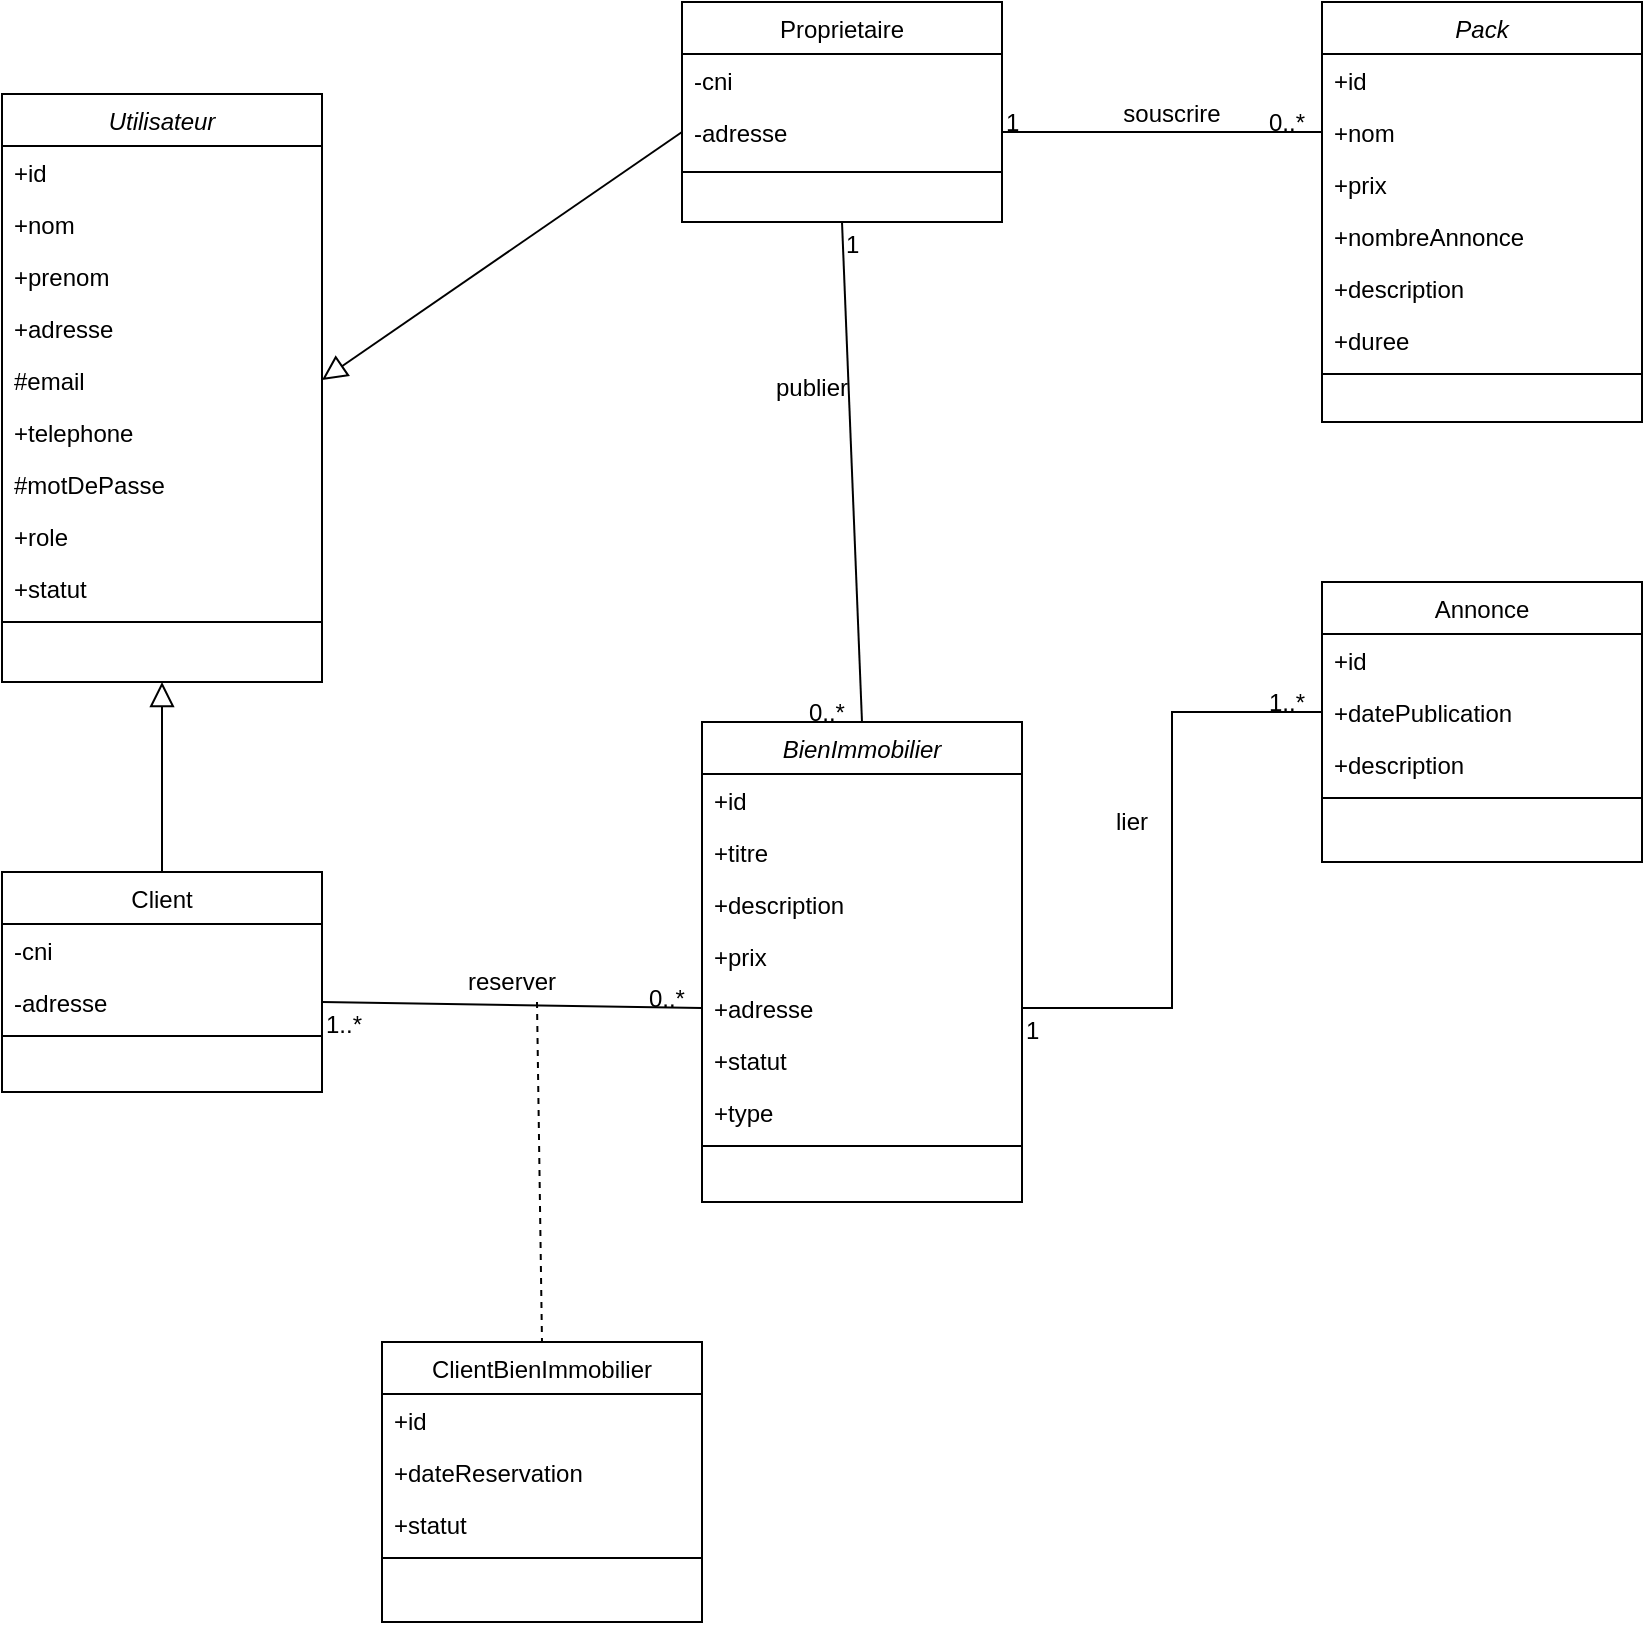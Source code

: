 <mxfile version="25.0.3">
  <diagram name="Page-1" id="t_hD77MALGRrmFzOyVO3">
    <mxGraphModel dx="1311" dy="659" grid="1" gridSize="10" guides="1" tooltips="1" connect="1" arrows="1" fold="1" page="1" pageScale="1" pageWidth="827" pageHeight="1169" math="0" shadow="0">
      <root>
        <mxCell id="0" />
        <mxCell id="1" parent="0" />
        <mxCell id="FBpg7KX4n1Z7LLz9qoYs-1" value="Utilisateur" style="swimlane;fontStyle=2;align=center;verticalAlign=top;childLayout=stackLayout;horizontal=1;startSize=26;horizontalStack=0;resizeParent=1;resizeLast=0;collapsible=1;marginBottom=0;rounded=0;shadow=0;strokeWidth=1;" vertex="1" parent="1">
          <mxGeometry x="80" y="86" width="160" height="294" as="geometry">
            <mxRectangle x="230" y="140" width="160" height="26" as="alternateBounds" />
          </mxGeometry>
        </mxCell>
        <mxCell id="FBpg7KX4n1Z7LLz9qoYs-2" value="+id" style="text;align=left;verticalAlign=top;spacingLeft=4;spacingRight=4;overflow=hidden;rotatable=0;points=[[0,0.5],[1,0.5]];portConstraint=eastwest;" vertex="1" parent="FBpg7KX4n1Z7LLz9qoYs-1">
          <mxGeometry y="26" width="160" height="26" as="geometry" />
        </mxCell>
        <mxCell id="FBpg7KX4n1Z7LLz9qoYs-3" value="+nom&#xa;" style="text;align=left;verticalAlign=top;spacingLeft=4;spacingRight=4;overflow=hidden;rotatable=0;points=[[0,0.5],[1,0.5]];portConstraint=eastwest;rounded=0;shadow=0;html=0;" vertex="1" parent="FBpg7KX4n1Z7LLz9qoYs-1">
          <mxGeometry y="52" width="160" height="26" as="geometry" />
        </mxCell>
        <mxCell id="FBpg7KX4n1Z7LLz9qoYs-34" value="+prenom" style="text;align=left;verticalAlign=top;spacingLeft=4;spacingRight=4;overflow=hidden;rotatable=0;points=[[0,0.5],[1,0.5]];portConstraint=eastwest;rounded=0;shadow=0;html=0;" vertex="1" parent="FBpg7KX4n1Z7LLz9qoYs-1">
          <mxGeometry y="78" width="160" height="26" as="geometry" />
        </mxCell>
        <mxCell id="FBpg7KX4n1Z7LLz9qoYs-4" value="+adresse" style="text;align=left;verticalAlign=top;spacingLeft=4;spacingRight=4;overflow=hidden;rotatable=0;points=[[0,0.5],[1,0.5]];portConstraint=eastwest;rounded=0;shadow=0;html=0;" vertex="1" parent="FBpg7KX4n1Z7LLz9qoYs-1">
          <mxGeometry y="104" width="160" height="26" as="geometry" />
        </mxCell>
        <mxCell id="FBpg7KX4n1Z7LLz9qoYs-39" value="#email" style="text;align=left;verticalAlign=top;spacingLeft=4;spacingRight=4;overflow=hidden;rotatable=0;points=[[0,0.5],[1,0.5]];portConstraint=eastwest;rounded=0;shadow=0;html=0;" vertex="1" parent="FBpg7KX4n1Z7LLz9qoYs-1">
          <mxGeometry y="130" width="160" height="26" as="geometry" />
        </mxCell>
        <mxCell id="FBpg7KX4n1Z7LLz9qoYs-36" value="+telephone" style="text;align=left;verticalAlign=top;spacingLeft=4;spacingRight=4;overflow=hidden;rotatable=0;points=[[0,0.5],[1,0.5]];portConstraint=eastwest;rounded=0;shadow=0;html=0;" vertex="1" parent="FBpg7KX4n1Z7LLz9qoYs-1">
          <mxGeometry y="156" width="160" height="26" as="geometry" />
        </mxCell>
        <mxCell id="FBpg7KX4n1Z7LLz9qoYs-35" value="#motDePasse" style="text;align=left;verticalAlign=top;spacingLeft=4;spacingRight=4;overflow=hidden;rotatable=0;points=[[0,0.5],[1,0.5]];portConstraint=eastwest;rounded=0;shadow=0;html=0;" vertex="1" parent="FBpg7KX4n1Z7LLz9qoYs-1">
          <mxGeometry y="182" width="160" height="26" as="geometry" />
        </mxCell>
        <mxCell id="FBpg7KX4n1Z7LLz9qoYs-38" value="+role" style="text;align=left;verticalAlign=top;spacingLeft=4;spacingRight=4;overflow=hidden;rotatable=0;points=[[0,0.5],[1,0.5]];portConstraint=eastwest;rounded=0;shadow=0;html=0;" vertex="1" parent="FBpg7KX4n1Z7LLz9qoYs-1">
          <mxGeometry y="208" width="160" height="26" as="geometry" />
        </mxCell>
        <mxCell id="FBpg7KX4n1Z7LLz9qoYs-33" value="+statut" style="text;align=left;verticalAlign=top;spacingLeft=4;spacingRight=4;overflow=hidden;rotatable=0;points=[[0,0.5],[1,0.5]];portConstraint=eastwest;rounded=0;shadow=0;html=0;" vertex="1" parent="FBpg7KX4n1Z7LLz9qoYs-1">
          <mxGeometry y="234" width="160" height="26" as="geometry" />
        </mxCell>
        <mxCell id="FBpg7KX4n1Z7LLz9qoYs-5" value="" style="line;html=1;strokeWidth=1;align=left;verticalAlign=middle;spacingTop=-1;spacingLeft=3;spacingRight=3;rotatable=0;labelPosition=right;points=[];portConstraint=eastwest;" vertex="1" parent="FBpg7KX4n1Z7LLz9qoYs-1">
          <mxGeometry y="260" width="160" height="8" as="geometry" />
        </mxCell>
        <mxCell id="FBpg7KX4n1Z7LLz9qoYs-18" value="Proprietaire" style="swimlane;fontStyle=0;align=center;verticalAlign=top;childLayout=stackLayout;horizontal=1;startSize=26;horizontalStack=0;resizeParent=1;resizeLast=0;collapsible=1;marginBottom=0;rounded=0;shadow=0;strokeWidth=1;" vertex="1" parent="1">
          <mxGeometry x="420" y="40" width="160" height="110" as="geometry">
            <mxRectangle x="550" y="140" width="160" height="26" as="alternateBounds" />
          </mxGeometry>
        </mxCell>
        <mxCell id="FBpg7KX4n1Z7LLz9qoYs-19" value="-cni" style="text;align=left;verticalAlign=top;spacingLeft=4;spacingRight=4;overflow=hidden;rotatable=0;points=[[0,0.5],[1,0.5]];portConstraint=eastwest;" vertex="1" parent="FBpg7KX4n1Z7LLz9qoYs-18">
          <mxGeometry y="26" width="160" height="26" as="geometry" />
        </mxCell>
        <mxCell id="FBpg7KX4n1Z7LLz9qoYs-20" value="-adresse" style="text;align=left;verticalAlign=top;spacingLeft=4;spacingRight=4;overflow=hidden;rotatable=0;points=[[0,0.5],[1,0.5]];portConstraint=eastwest;rounded=0;shadow=0;html=0;" vertex="1" parent="FBpg7KX4n1Z7LLz9qoYs-18">
          <mxGeometry y="52" width="160" height="26" as="geometry" />
        </mxCell>
        <mxCell id="FBpg7KX4n1Z7LLz9qoYs-24" value="" style="line;html=1;strokeWidth=1;align=left;verticalAlign=middle;spacingTop=-1;spacingLeft=3;spacingRight=3;rotatable=0;labelPosition=right;points=[];portConstraint=eastwest;" vertex="1" parent="FBpg7KX4n1Z7LLz9qoYs-18">
          <mxGeometry y="78" width="160" height="14" as="geometry" />
        </mxCell>
        <mxCell id="FBpg7KX4n1Z7LLz9qoYs-27" value="" style="endArrow=none;shadow=0;strokeWidth=1;rounded=0;endFill=0;exitX=1;exitY=0.5;exitDx=0;exitDy=0;entryX=0;entryY=0.5;entryDx=0;entryDy=0;edgeStyle=elbowEdgeStyle;" edge="1" parent="1" source="FBpg7KX4n1Z7LLz9qoYs-20" target="FBpg7KX4n1Z7LLz9qoYs-46">
          <mxGeometry x="0.5" y="41" relative="1" as="geometry">
            <mxPoint x="520" y="200" as="sourcePoint" />
            <mxPoint x="606" y="200" as="targetPoint" />
            <mxPoint x="-40" y="32" as="offset" />
          </mxGeometry>
        </mxCell>
        <mxCell id="FBpg7KX4n1Z7LLz9qoYs-28" value="1" style="resizable=0;align=left;verticalAlign=bottom;labelBackgroundColor=none;fontSize=12;" connectable="0" vertex="1" parent="FBpg7KX4n1Z7LLz9qoYs-27">
          <mxGeometry x="-1" relative="1" as="geometry">
            <mxPoint y="4" as="offset" />
          </mxGeometry>
        </mxCell>
        <mxCell id="FBpg7KX4n1Z7LLz9qoYs-29" value="0..*" style="resizable=0;align=right;verticalAlign=bottom;labelBackgroundColor=none;fontSize=12;" connectable="0" vertex="1" parent="FBpg7KX4n1Z7LLz9qoYs-27">
          <mxGeometry x="1" relative="1" as="geometry">
            <mxPoint x="-7" y="4" as="offset" />
          </mxGeometry>
        </mxCell>
        <mxCell id="FBpg7KX4n1Z7LLz9qoYs-40" value="Client" style="swimlane;fontStyle=0;align=center;verticalAlign=top;childLayout=stackLayout;horizontal=1;startSize=26;horizontalStack=0;resizeParent=1;resizeLast=0;collapsible=1;marginBottom=0;rounded=0;shadow=0;strokeWidth=1;" vertex="1" parent="1">
          <mxGeometry x="80" y="475" width="160" height="110" as="geometry">
            <mxRectangle x="550" y="140" width="160" height="26" as="alternateBounds" />
          </mxGeometry>
        </mxCell>
        <mxCell id="FBpg7KX4n1Z7LLz9qoYs-41" value="-cni" style="text;align=left;verticalAlign=top;spacingLeft=4;spacingRight=4;overflow=hidden;rotatable=0;points=[[0,0.5],[1,0.5]];portConstraint=eastwest;" vertex="1" parent="FBpg7KX4n1Z7LLz9qoYs-40">
          <mxGeometry y="26" width="160" height="26" as="geometry" />
        </mxCell>
        <mxCell id="FBpg7KX4n1Z7LLz9qoYs-42" value="-adresse" style="text;align=left;verticalAlign=top;spacingLeft=4;spacingRight=4;overflow=hidden;rotatable=0;points=[[0,0.5],[1,0.5]];portConstraint=eastwest;rounded=0;shadow=0;html=0;" vertex="1" parent="FBpg7KX4n1Z7LLz9qoYs-40">
          <mxGeometry y="52" width="160" height="26" as="geometry" />
        </mxCell>
        <mxCell id="FBpg7KX4n1Z7LLz9qoYs-43" value="" style="line;html=1;strokeWidth=1;align=left;verticalAlign=middle;spacingTop=-1;spacingLeft=3;spacingRight=3;rotatable=0;labelPosition=right;points=[];portConstraint=eastwest;" vertex="1" parent="FBpg7KX4n1Z7LLz9qoYs-40">
          <mxGeometry y="78" width="160" height="8" as="geometry" />
        </mxCell>
        <mxCell id="FBpg7KX4n1Z7LLz9qoYs-44" value="Pack" style="swimlane;fontStyle=2;align=center;verticalAlign=top;childLayout=stackLayout;horizontal=1;startSize=26;horizontalStack=0;resizeParent=1;resizeLast=0;collapsible=1;marginBottom=0;rounded=0;shadow=0;strokeWidth=1;" vertex="1" parent="1">
          <mxGeometry x="740" y="40" width="160" height="210" as="geometry">
            <mxRectangle x="230" y="140" width="160" height="26" as="alternateBounds" />
          </mxGeometry>
        </mxCell>
        <mxCell id="FBpg7KX4n1Z7LLz9qoYs-45" value="+id" style="text;align=left;verticalAlign=top;spacingLeft=4;spacingRight=4;overflow=hidden;rotatable=0;points=[[0,0.5],[1,0.5]];portConstraint=eastwest;" vertex="1" parent="FBpg7KX4n1Z7LLz9qoYs-44">
          <mxGeometry y="26" width="160" height="26" as="geometry" />
        </mxCell>
        <mxCell id="FBpg7KX4n1Z7LLz9qoYs-46" value="+nom&#xa;" style="text;align=left;verticalAlign=top;spacingLeft=4;spacingRight=4;overflow=hidden;rotatable=0;points=[[0,0.5],[1,0.5]];portConstraint=eastwest;rounded=0;shadow=0;html=0;" vertex="1" parent="FBpg7KX4n1Z7LLz9qoYs-44">
          <mxGeometry y="52" width="160" height="26" as="geometry" />
        </mxCell>
        <mxCell id="FBpg7KX4n1Z7LLz9qoYs-47" value="+prix" style="text;align=left;verticalAlign=top;spacingLeft=4;spacingRight=4;overflow=hidden;rotatable=0;points=[[0,0.5],[1,0.5]];portConstraint=eastwest;rounded=0;shadow=0;html=0;" vertex="1" parent="FBpg7KX4n1Z7LLz9qoYs-44">
          <mxGeometry y="78" width="160" height="26" as="geometry" />
        </mxCell>
        <mxCell id="FBpg7KX4n1Z7LLz9qoYs-48" value="+nombreAnnonce" style="text;align=left;verticalAlign=top;spacingLeft=4;spacingRight=4;overflow=hidden;rotatable=0;points=[[0,0.5],[1,0.5]];portConstraint=eastwest;rounded=0;shadow=0;html=0;" vertex="1" parent="FBpg7KX4n1Z7LLz9qoYs-44">
          <mxGeometry y="104" width="160" height="26" as="geometry" />
        </mxCell>
        <mxCell id="FBpg7KX4n1Z7LLz9qoYs-49" value="+description" style="text;align=left;verticalAlign=top;spacingLeft=4;spacingRight=4;overflow=hidden;rotatable=0;points=[[0,0.5],[1,0.5]];portConstraint=eastwest;rounded=0;shadow=0;html=0;" vertex="1" parent="FBpg7KX4n1Z7LLz9qoYs-44">
          <mxGeometry y="130" width="160" height="26" as="geometry" />
        </mxCell>
        <mxCell id="FBpg7KX4n1Z7LLz9qoYs-50" value="+duree" style="text;align=left;verticalAlign=top;spacingLeft=4;spacingRight=4;overflow=hidden;rotatable=0;points=[[0,0.5],[1,0.5]];portConstraint=eastwest;rounded=0;shadow=0;html=0;" vertex="1" parent="FBpg7KX4n1Z7LLz9qoYs-44">
          <mxGeometry y="156" width="160" height="26" as="geometry" />
        </mxCell>
        <mxCell id="FBpg7KX4n1Z7LLz9qoYs-54" value="" style="line;html=1;strokeWidth=1;align=left;verticalAlign=middle;spacingTop=-1;spacingLeft=3;spacingRight=3;rotatable=0;labelPosition=right;points=[];portConstraint=eastwest;" vertex="1" parent="FBpg7KX4n1Z7LLz9qoYs-44">
          <mxGeometry y="182" width="160" height="8" as="geometry" />
        </mxCell>
        <mxCell id="FBpg7KX4n1Z7LLz9qoYs-55" value="BienImmobilier" style="swimlane;fontStyle=2;align=center;verticalAlign=top;childLayout=stackLayout;horizontal=1;startSize=26;horizontalStack=0;resizeParent=1;resizeLast=0;collapsible=1;marginBottom=0;rounded=0;shadow=0;strokeWidth=1;" vertex="1" parent="1">
          <mxGeometry x="430" y="400" width="160" height="240" as="geometry">
            <mxRectangle x="230" y="140" width="160" height="26" as="alternateBounds" />
          </mxGeometry>
        </mxCell>
        <mxCell id="FBpg7KX4n1Z7LLz9qoYs-56" value="+id" style="text;align=left;verticalAlign=top;spacingLeft=4;spacingRight=4;overflow=hidden;rotatable=0;points=[[0,0.5],[1,0.5]];portConstraint=eastwest;" vertex="1" parent="FBpg7KX4n1Z7LLz9qoYs-55">
          <mxGeometry y="26" width="160" height="26" as="geometry" />
        </mxCell>
        <mxCell id="FBpg7KX4n1Z7LLz9qoYs-57" value="+titre" style="text;align=left;verticalAlign=top;spacingLeft=4;spacingRight=4;overflow=hidden;rotatable=0;points=[[0,0.5],[1,0.5]];portConstraint=eastwest;rounded=0;shadow=0;html=0;" vertex="1" parent="FBpg7KX4n1Z7LLz9qoYs-55">
          <mxGeometry y="52" width="160" height="26" as="geometry" />
        </mxCell>
        <mxCell id="FBpg7KX4n1Z7LLz9qoYs-60" value="+description" style="text;align=left;verticalAlign=top;spacingLeft=4;spacingRight=4;overflow=hidden;rotatable=0;points=[[0,0.5],[1,0.5]];portConstraint=eastwest;rounded=0;shadow=0;html=0;" vertex="1" parent="FBpg7KX4n1Z7LLz9qoYs-55">
          <mxGeometry y="78" width="160" height="26" as="geometry" />
        </mxCell>
        <mxCell id="FBpg7KX4n1Z7LLz9qoYs-58" value="+prix" style="text;align=left;verticalAlign=top;spacingLeft=4;spacingRight=4;overflow=hidden;rotatable=0;points=[[0,0.5],[1,0.5]];portConstraint=eastwest;rounded=0;shadow=0;html=0;" vertex="1" parent="FBpg7KX4n1Z7LLz9qoYs-55">
          <mxGeometry y="104" width="160" height="26" as="geometry" />
        </mxCell>
        <mxCell id="FBpg7KX4n1Z7LLz9qoYs-59" value="+adresse" style="text;align=left;verticalAlign=top;spacingLeft=4;spacingRight=4;overflow=hidden;rotatable=0;points=[[0,0.5],[1,0.5]];portConstraint=eastwest;rounded=0;shadow=0;html=0;" vertex="1" parent="FBpg7KX4n1Z7LLz9qoYs-55">
          <mxGeometry y="130" width="160" height="26" as="geometry" />
        </mxCell>
        <mxCell id="FBpg7KX4n1Z7LLz9qoYs-61" value="+statut" style="text;align=left;verticalAlign=top;spacingLeft=4;spacingRight=4;overflow=hidden;rotatable=0;points=[[0,0.5],[1,0.5]];portConstraint=eastwest;rounded=0;shadow=0;html=0;" vertex="1" parent="FBpg7KX4n1Z7LLz9qoYs-55">
          <mxGeometry y="156" width="160" height="26" as="geometry" />
        </mxCell>
        <mxCell id="FBpg7KX4n1Z7LLz9qoYs-65" value="+type" style="text;align=left;verticalAlign=top;spacingLeft=4;spacingRight=4;overflow=hidden;rotatable=0;points=[[0,0.5],[1,0.5]];portConstraint=eastwest;rounded=0;shadow=0;html=0;" vertex="1" parent="FBpg7KX4n1Z7LLz9qoYs-55">
          <mxGeometry y="182" width="160" height="26" as="geometry" />
        </mxCell>
        <mxCell id="FBpg7KX4n1Z7LLz9qoYs-62" value="" style="line;html=1;strokeWidth=1;align=left;verticalAlign=middle;spacingTop=-1;spacingLeft=3;spacingRight=3;rotatable=0;labelPosition=right;points=[];portConstraint=eastwest;" vertex="1" parent="FBpg7KX4n1Z7LLz9qoYs-55">
          <mxGeometry y="208" width="160" height="8" as="geometry" />
        </mxCell>
        <mxCell id="FBpg7KX4n1Z7LLz9qoYs-66" value="ClientBienImmobilier" style="swimlane;fontStyle=0;align=center;verticalAlign=top;childLayout=stackLayout;horizontal=1;startSize=26;horizontalStack=0;resizeParent=1;resizeLast=0;collapsible=1;marginBottom=0;rounded=0;shadow=0;strokeWidth=1;" vertex="1" parent="1">
          <mxGeometry x="270" y="710" width="160" height="140" as="geometry">
            <mxRectangle x="550" y="140" width="160" height="26" as="alternateBounds" />
          </mxGeometry>
        </mxCell>
        <mxCell id="FBpg7KX4n1Z7LLz9qoYs-67" value="+id" style="text;align=left;verticalAlign=top;spacingLeft=4;spacingRight=4;overflow=hidden;rotatable=0;points=[[0,0.5],[1,0.5]];portConstraint=eastwest;" vertex="1" parent="FBpg7KX4n1Z7LLz9qoYs-66">
          <mxGeometry y="26" width="160" height="26" as="geometry" />
        </mxCell>
        <mxCell id="FBpg7KX4n1Z7LLz9qoYs-70" value="+dateReservation" style="text;align=left;verticalAlign=top;spacingLeft=4;spacingRight=4;overflow=hidden;rotatable=0;points=[[0,0.5],[1,0.5]];portConstraint=eastwest;rounded=0;shadow=0;html=0;" vertex="1" parent="FBpg7KX4n1Z7LLz9qoYs-66">
          <mxGeometry y="52" width="160" height="26" as="geometry" />
        </mxCell>
        <mxCell id="FBpg7KX4n1Z7LLz9qoYs-68" value="+statut" style="text;align=left;verticalAlign=top;spacingLeft=4;spacingRight=4;overflow=hidden;rotatable=0;points=[[0,0.5],[1,0.5]];portConstraint=eastwest;rounded=0;shadow=0;html=0;" vertex="1" parent="FBpg7KX4n1Z7LLz9qoYs-66">
          <mxGeometry y="78" width="160" height="26" as="geometry" />
        </mxCell>
        <mxCell id="FBpg7KX4n1Z7LLz9qoYs-69" value="" style="line;html=1;strokeWidth=1;align=left;verticalAlign=middle;spacingTop=-1;spacingLeft=3;spacingRight=3;rotatable=0;labelPosition=right;points=[];portConstraint=eastwest;" vertex="1" parent="FBpg7KX4n1Z7LLz9qoYs-66">
          <mxGeometry y="104" width="160" height="8" as="geometry" />
        </mxCell>
        <mxCell id="FBpg7KX4n1Z7LLz9qoYs-71" value="Annonce" style="swimlane;fontStyle=0;align=center;verticalAlign=top;childLayout=stackLayout;horizontal=1;startSize=26;horizontalStack=0;resizeParent=1;resizeLast=0;collapsible=1;marginBottom=0;rounded=0;shadow=0;strokeWidth=1;" vertex="1" parent="1">
          <mxGeometry x="740" y="330" width="160" height="140" as="geometry">
            <mxRectangle x="550" y="140" width="160" height="26" as="alternateBounds" />
          </mxGeometry>
        </mxCell>
        <mxCell id="FBpg7KX4n1Z7LLz9qoYs-72" value="+id" style="text;align=left;verticalAlign=top;spacingLeft=4;spacingRight=4;overflow=hidden;rotatable=0;points=[[0,0.5],[1,0.5]];portConstraint=eastwest;" vertex="1" parent="FBpg7KX4n1Z7LLz9qoYs-71">
          <mxGeometry y="26" width="160" height="26" as="geometry" />
        </mxCell>
        <mxCell id="FBpg7KX4n1Z7LLz9qoYs-73" value="+datePublication" style="text;align=left;verticalAlign=top;spacingLeft=4;spacingRight=4;overflow=hidden;rotatable=0;points=[[0,0.5],[1,0.5]];portConstraint=eastwest;rounded=0;shadow=0;html=0;" vertex="1" parent="FBpg7KX4n1Z7LLz9qoYs-71">
          <mxGeometry y="52" width="160" height="26" as="geometry" />
        </mxCell>
        <mxCell id="FBpg7KX4n1Z7LLz9qoYs-74" value="+description" style="text;align=left;verticalAlign=top;spacingLeft=4;spacingRight=4;overflow=hidden;rotatable=0;points=[[0,0.5],[1,0.5]];portConstraint=eastwest;rounded=0;shadow=0;html=0;" vertex="1" parent="FBpg7KX4n1Z7LLz9qoYs-71">
          <mxGeometry y="78" width="160" height="26" as="geometry" />
        </mxCell>
        <mxCell id="FBpg7KX4n1Z7LLz9qoYs-75" value="" style="line;html=1;strokeWidth=1;align=left;verticalAlign=middle;spacingTop=-1;spacingLeft=3;spacingRight=3;rotatable=0;labelPosition=right;points=[];portConstraint=eastwest;" vertex="1" parent="FBpg7KX4n1Z7LLz9qoYs-71">
          <mxGeometry y="104" width="160" height="8" as="geometry" />
        </mxCell>
        <mxCell id="FBpg7KX4n1Z7LLz9qoYs-76" value="" style="endArrow=block;endSize=10;endFill=0;shadow=0;strokeWidth=1;rounded=0;elbow=vertical;exitX=0.5;exitY=0;exitDx=0;exitDy=0;entryX=0.5;entryY=1;entryDx=0;entryDy=0;" edge="1" parent="1" source="FBpg7KX4n1Z7LLz9qoYs-40" target="FBpg7KX4n1Z7LLz9qoYs-1">
          <mxGeometry width="160" relative="1" as="geometry">
            <mxPoint x="280" y="450" as="sourcePoint" />
            <mxPoint x="280" y="380" as="targetPoint" />
          </mxGeometry>
        </mxCell>
        <mxCell id="FBpg7KX4n1Z7LLz9qoYs-77" value="" style="endArrow=block;endSize=10;endFill=0;shadow=0;strokeWidth=1;rounded=0;elbow=vertical;entryX=1;entryY=0.5;entryDx=0;entryDy=0;exitX=0;exitY=0.5;exitDx=0;exitDy=0;" edge="1" parent="1" source="FBpg7KX4n1Z7LLz9qoYs-20" target="FBpg7KX4n1Z7LLz9qoYs-39">
          <mxGeometry width="160" relative="1" as="geometry">
            <mxPoint x="310" y="120" as="sourcePoint" />
            <mxPoint x="370" y="190" as="targetPoint" />
          </mxGeometry>
        </mxCell>
        <mxCell id="FBpg7KX4n1Z7LLz9qoYs-83" value="&lt;font style=&quot;vertical-align: inherit;&quot;&gt;&lt;font style=&quot;vertical-align: inherit;&quot;&gt;souscrire&lt;/font&gt;&lt;/font&gt;" style="text;html=1;align=center;verticalAlign=middle;whiteSpace=wrap;rounded=0;" vertex="1" parent="1">
          <mxGeometry x="640" y="86" width="50" height="20" as="geometry" />
        </mxCell>
        <mxCell id="FBpg7KX4n1Z7LLz9qoYs-91" value="" style="endArrow=none;shadow=0;strokeWidth=1;rounded=0;endFill=0;entryX=0.5;entryY=0;entryDx=0;entryDy=0;exitX=0.5;exitY=1;exitDx=0;exitDy=0;" edge="1" parent="1" source="FBpg7KX4n1Z7LLz9qoYs-18" target="FBpg7KX4n1Z7LLz9qoYs-55">
          <mxGeometry x="0.5" y="41" relative="1" as="geometry">
            <mxPoint x="439.58" y="150" as="sourcePoint" />
            <mxPoint x="439.58" y="240" as="targetPoint" />
            <mxPoint x="-40" y="32" as="offset" />
          </mxGeometry>
        </mxCell>
        <mxCell id="FBpg7KX4n1Z7LLz9qoYs-92" value="1" style="resizable=0;align=left;verticalAlign=bottom;labelBackgroundColor=none;fontSize=12;" connectable="0" vertex="1" parent="FBpg7KX4n1Z7LLz9qoYs-91">
          <mxGeometry x="-1" relative="1" as="geometry">
            <mxPoint y="20" as="offset" />
          </mxGeometry>
        </mxCell>
        <mxCell id="FBpg7KX4n1Z7LLz9qoYs-93" value="0..*" style="resizable=0;align=right;verticalAlign=bottom;labelBackgroundColor=none;fontSize=12;" connectable="0" vertex="1" parent="FBpg7KX4n1Z7LLz9qoYs-91">
          <mxGeometry x="1" relative="1" as="geometry">
            <mxPoint x="-7" y="4" as="offset" />
          </mxGeometry>
        </mxCell>
        <mxCell id="FBpg7KX4n1Z7LLz9qoYs-94" value="&lt;font style=&quot;vertical-align: inherit;&quot;&gt;&lt;font style=&quot;vertical-align: inherit;&quot;&gt;publier&lt;/font&gt;&lt;/font&gt;" style="text;html=1;align=center;verticalAlign=middle;whiteSpace=wrap;rounded=0;" vertex="1" parent="1">
          <mxGeometry x="460" y="223" width="50" height="20" as="geometry" />
        </mxCell>
        <mxCell id="FBpg7KX4n1Z7LLz9qoYs-95" value="" style="endArrow=none;shadow=0;strokeWidth=1;rounded=0;endFill=0;exitX=1;exitY=0.5;exitDx=0;exitDy=0;entryX=0;entryY=0.5;entryDx=0;entryDy=0;edgeStyle=elbowEdgeStyle;" edge="1" parent="1" source="FBpg7KX4n1Z7LLz9qoYs-59" target="FBpg7KX4n1Z7LLz9qoYs-73">
          <mxGeometry x="0.5" y="41" relative="1" as="geometry">
            <mxPoint x="520" y="400" as="sourcePoint" />
            <mxPoint x="640" y="400" as="targetPoint" />
            <mxPoint x="-40" y="32" as="offset" />
          </mxGeometry>
        </mxCell>
        <mxCell id="FBpg7KX4n1Z7LLz9qoYs-96" value="1" style="resizable=0;align=left;verticalAlign=bottom;labelBackgroundColor=none;fontSize=12;" connectable="0" vertex="1" parent="FBpg7KX4n1Z7LLz9qoYs-95">
          <mxGeometry x="-1" relative="1" as="geometry">
            <mxPoint y="20" as="offset" />
          </mxGeometry>
        </mxCell>
        <mxCell id="FBpg7KX4n1Z7LLz9qoYs-97" value="1..*" style="resizable=0;align=right;verticalAlign=bottom;labelBackgroundColor=none;fontSize=12;" connectable="0" vertex="1" parent="FBpg7KX4n1Z7LLz9qoYs-95">
          <mxGeometry x="1" relative="1" as="geometry">
            <mxPoint x="-7" y="4" as="offset" />
          </mxGeometry>
        </mxCell>
        <mxCell id="FBpg7KX4n1Z7LLz9qoYs-98" value="&lt;font style=&quot;vertical-align: inherit;&quot;&gt;&lt;font style=&quot;vertical-align: inherit;&quot;&gt;lier&lt;/font&gt;&lt;/font&gt;" style="text;html=1;align=center;verticalAlign=middle;whiteSpace=wrap;rounded=0;" vertex="1" parent="1">
          <mxGeometry x="620" y="440" width="50" height="20" as="geometry" />
        </mxCell>
        <mxCell id="FBpg7KX4n1Z7LLz9qoYs-99" value="" style="endArrow=none;shadow=0;strokeWidth=1;rounded=0;endFill=0;entryX=0;entryY=0.5;entryDx=0;entryDy=0;exitX=1;exitY=0.5;exitDx=0;exitDy=0;" edge="1" parent="1" source="FBpg7KX4n1Z7LLz9qoYs-42" target="FBpg7KX4n1Z7LLz9qoYs-59">
          <mxGeometry x="0.5" y="41" relative="1" as="geometry">
            <mxPoint x="310" y="450" as="sourcePoint" />
            <mxPoint x="310" y="530" as="targetPoint" />
            <mxPoint x="-40" y="32" as="offset" />
          </mxGeometry>
        </mxCell>
        <mxCell id="FBpg7KX4n1Z7LLz9qoYs-100" value="1..*" style="resizable=0;align=left;verticalAlign=bottom;labelBackgroundColor=none;fontSize=12;" connectable="0" vertex="1" parent="FBpg7KX4n1Z7LLz9qoYs-99">
          <mxGeometry x="-1" relative="1" as="geometry">
            <mxPoint y="20" as="offset" />
          </mxGeometry>
        </mxCell>
        <mxCell id="FBpg7KX4n1Z7LLz9qoYs-101" value="0..*" style="resizable=0;align=right;verticalAlign=bottom;labelBackgroundColor=none;fontSize=12;" connectable="0" vertex="1" parent="FBpg7KX4n1Z7LLz9qoYs-99">
          <mxGeometry x="1" relative="1" as="geometry">
            <mxPoint x="-7" y="4" as="offset" />
          </mxGeometry>
        </mxCell>
        <mxCell id="FBpg7KX4n1Z7LLz9qoYs-103" value="&lt;font style=&quot;vertical-align: inherit;&quot;&gt;&lt;font style=&quot;vertical-align: inherit;&quot;&gt;reserver&lt;/font&gt;&lt;/font&gt;" style="text;html=1;align=center;verticalAlign=middle;whiteSpace=wrap;rounded=0;" vertex="1" parent="1">
          <mxGeometry x="310" y="520" width="50" height="20" as="geometry" />
        </mxCell>
        <mxCell id="FBpg7KX4n1Z7LLz9qoYs-104" value="" style="endArrow=none;shadow=0;strokeWidth=1;rounded=0;endFill=0;exitX=0.75;exitY=1;exitDx=0;exitDy=0;entryX=0.5;entryY=0;entryDx=0;entryDy=0;dashed=1;" edge="1" parent="1" source="FBpg7KX4n1Z7LLz9qoYs-103" target="FBpg7KX4n1Z7LLz9qoYs-66">
          <mxGeometry x="0.5" y="41" relative="1" as="geometry">
            <mxPoint x="200" y="610" as="sourcePoint" />
            <mxPoint x="200" y="850" as="targetPoint" />
            <mxPoint x="-40" y="32" as="offset" />
          </mxGeometry>
        </mxCell>
      </root>
    </mxGraphModel>
  </diagram>
</mxfile>
